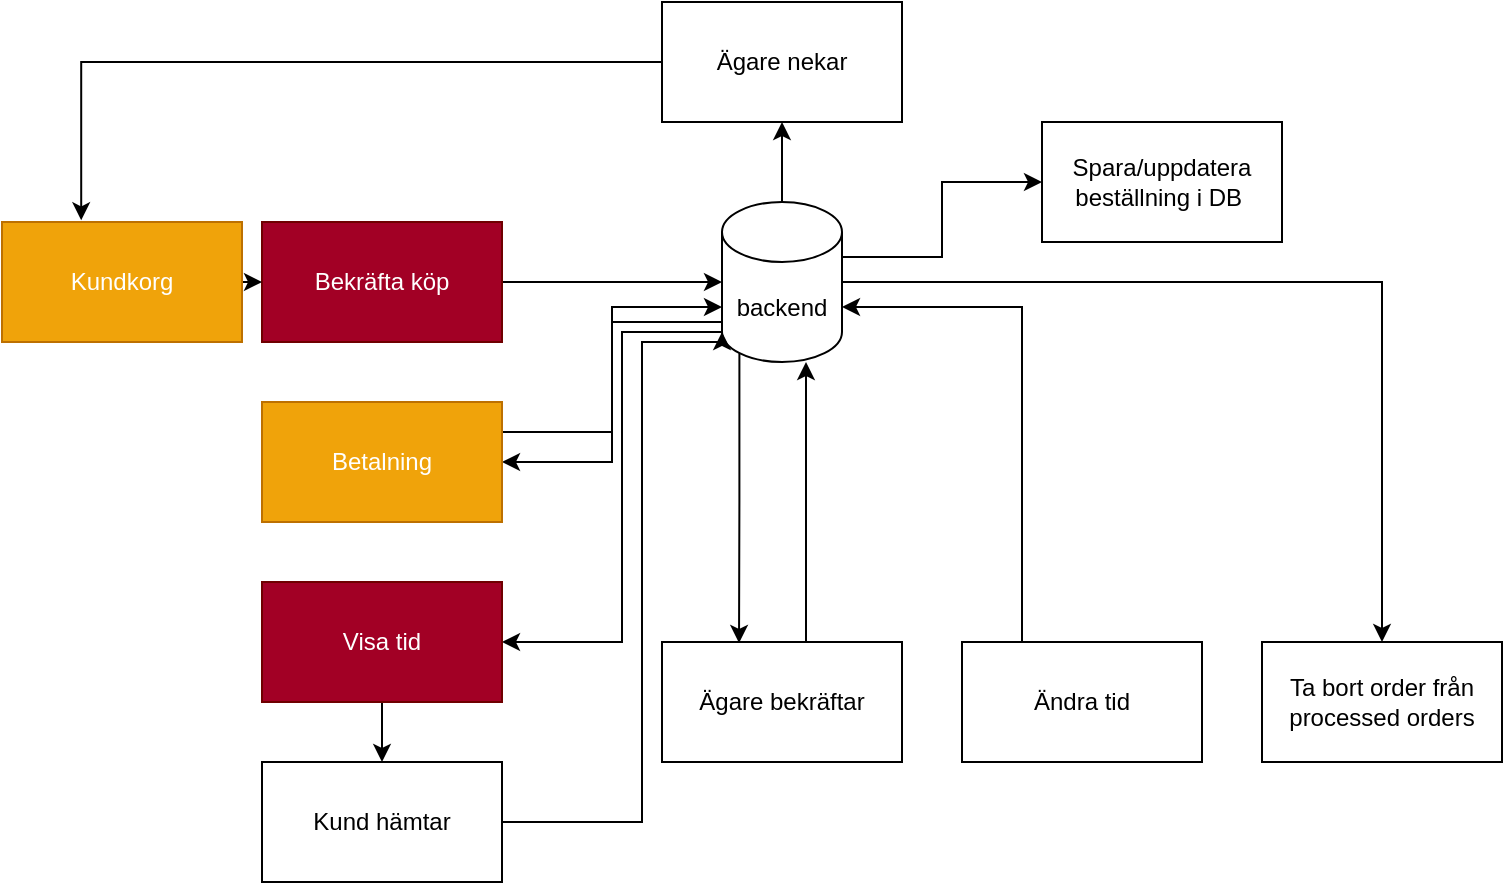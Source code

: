 <mxfile version="14.1.2" type="github">
  <diagram id="v7c_FS2XET6xNcAs-kbf" name="Page-1">
    <mxGraphModel dx="813" dy="436" grid="1" gridSize="10" guides="1" tooltips="1" connect="1" arrows="1" fold="1" page="1" pageScale="1" pageWidth="4681" pageHeight="3300" math="0" shadow="0">
      <root>
        <mxCell id="0" />
        <mxCell id="1" parent="0" />
        <mxCell id="Hwfoj4QnNgd2OLfH7DOn-2" style="edgeStyle=orthogonalEdgeStyle;rounded=0;orthogonalLoop=1;jettySize=auto;html=1;" edge="1" parent="1" source="Hwfoj4QnNgd2OLfH7DOn-1">
          <mxGeometry relative="1" as="geometry">
            <mxPoint x="360" y="180" as="targetPoint" />
          </mxGeometry>
        </mxCell>
        <mxCell id="Hwfoj4QnNgd2OLfH7DOn-1" value="Bekräfta köp" style="rounded=0;whiteSpace=wrap;html=1;fillColor=#a20025;strokeColor=#6F0000;fontColor=#ffffff;" vertex="1" parent="1">
          <mxGeometry x="130" y="150" width="120" height="60" as="geometry" />
        </mxCell>
        <mxCell id="Hwfoj4QnNgd2OLfH7DOn-5" style="edgeStyle=orthogonalEdgeStyle;rounded=0;orthogonalLoop=1;jettySize=auto;html=1;exitX=0.145;exitY=1;exitDx=0;exitDy=-4.35;exitPerimeter=0;entryX=0.321;entryY=0.008;entryDx=0;entryDy=0;entryPerimeter=0;" edge="1" parent="1" source="Hwfoj4QnNgd2OLfH7DOn-3" target="Hwfoj4QnNgd2OLfH7DOn-4">
          <mxGeometry relative="1" as="geometry" />
        </mxCell>
        <mxCell id="Hwfoj4QnNgd2OLfH7DOn-8" style="edgeStyle=orthogonalEdgeStyle;rounded=0;orthogonalLoop=1;jettySize=auto;html=1;exitX=0;exitY=1;exitDx=0;exitDy=-15;exitPerimeter=0;entryX=1;entryY=0.5;entryDx=0;entryDy=0;" edge="1" parent="1" source="Hwfoj4QnNgd2OLfH7DOn-3" target="Hwfoj4QnNgd2OLfH7DOn-7">
          <mxGeometry relative="1" as="geometry">
            <Array as="points">
              <mxPoint x="360" y="200" />
              <mxPoint x="305" y="200" />
              <mxPoint x="305" y="270" />
            </Array>
          </mxGeometry>
        </mxCell>
        <mxCell id="Hwfoj4QnNgd2OLfH7DOn-10" style="edgeStyle=orthogonalEdgeStyle;rounded=0;orthogonalLoop=1;jettySize=auto;html=1;exitX=0;exitY=1;exitDx=0;exitDy=-15;exitPerimeter=0;entryX=1;entryY=0.5;entryDx=0;entryDy=0;" edge="1" parent="1" source="Hwfoj4QnNgd2OLfH7DOn-3" target="Hwfoj4QnNgd2OLfH7DOn-9">
          <mxGeometry relative="1" as="geometry">
            <Array as="points">
              <mxPoint x="310" y="205" />
              <mxPoint x="310" y="360" />
            </Array>
          </mxGeometry>
        </mxCell>
        <mxCell id="Hwfoj4QnNgd2OLfH7DOn-15" style="edgeStyle=orthogonalEdgeStyle;rounded=0;orthogonalLoop=1;jettySize=auto;html=1;exitX=0.5;exitY=0;exitDx=0;exitDy=0;exitPerimeter=0;entryX=0.5;entryY=1;entryDx=0;entryDy=0;" edge="1" parent="1" source="Hwfoj4QnNgd2OLfH7DOn-3" target="Hwfoj4QnNgd2OLfH7DOn-14">
          <mxGeometry relative="1" as="geometry" />
        </mxCell>
        <mxCell id="Hwfoj4QnNgd2OLfH7DOn-22" style="edgeStyle=orthogonalEdgeStyle;rounded=0;orthogonalLoop=1;jettySize=auto;html=1;exitX=1;exitY=0;exitDx=0;exitDy=27.5;exitPerimeter=0;entryX=0;entryY=0.5;entryDx=0;entryDy=0;" edge="1" parent="1" source="Hwfoj4QnNgd2OLfH7DOn-3" target="Hwfoj4QnNgd2OLfH7DOn-21">
          <mxGeometry relative="1" as="geometry" />
        </mxCell>
        <mxCell id="Hwfoj4QnNgd2OLfH7DOn-26" style="edgeStyle=orthogonalEdgeStyle;rounded=0;orthogonalLoop=1;jettySize=auto;html=1;exitX=1;exitY=0.5;exitDx=0;exitDy=0;exitPerimeter=0;entryX=0.5;entryY=0;entryDx=0;entryDy=0;" edge="1" parent="1" source="Hwfoj4QnNgd2OLfH7DOn-3" target="Hwfoj4QnNgd2OLfH7DOn-25">
          <mxGeometry relative="1" as="geometry" />
        </mxCell>
        <mxCell id="Hwfoj4QnNgd2OLfH7DOn-3" value="backend" style="shape=cylinder3;whiteSpace=wrap;html=1;boundedLbl=1;backgroundOutline=1;size=15;" vertex="1" parent="1">
          <mxGeometry x="360" y="140" width="60" height="80" as="geometry" />
        </mxCell>
        <mxCell id="Hwfoj4QnNgd2OLfH7DOn-6" style="edgeStyle=orthogonalEdgeStyle;rounded=0;orthogonalLoop=1;jettySize=auto;html=1;exitX=0.75;exitY=0;exitDx=0;exitDy=0;" edge="1" parent="1" source="Hwfoj4QnNgd2OLfH7DOn-4">
          <mxGeometry relative="1" as="geometry">
            <mxPoint x="402" y="220" as="targetPoint" />
            <Array as="points">
              <mxPoint x="402" y="360" />
            </Array>
          </mxGeometry>
        </mxCell>
        <mxCell id="Hwfoj4QnNgd2OLfH7DOn-4" value="Ägare bekräftar" style="rounded=0;whiteSpace=wrap;html=1;" vertex="1" parent="1">
          <mxGeometry x="330" y="360" width="120" height="60" as="geometry" />
        </mxCell>
        <mxCell id="Hwfoj4QnNgd2OLfH7DOn-13" style="edgeStyle=orthogonalEdgeStyle;rounded=0;orthogonalLoop=1;jettySize=auto;html=1;exitX=1;exitY=0.25;exitDx=0;exitDy=0;entryX=0;entryY=0;entryDx=0;entryDy=52.5;entryPerimeter=0;" edge="1" parent="1" source="Hwfoj4QnNgd2OLfH7DOn-7" target="Hwfoj4QnNgd2OLfH7DOn-3">
          <mxGeometry relative="1" as="geometry" />
        </mxCell>
        <mxCell id="Hwfoj4QnNgd2OLfH7DOn-7" value="Betalning" style="rounded=0;whiteSpace=wrap;html=1;fillColor=#f0a30a;strokeColor=#BD7000;fontColor=#ffffff;" vertex="1" parent="1">
          <mxGeometry x="130" y="240" width="120" height="60" as="geometry" />
        </mxCell>
        <mxCell id="Hwfoj4QnNgd2OLfH7DOn-28" style="edgeStyle=orthogonalEdgeStyle;rounded=0;orthogonalLoop=1;jettySize=auto;html=1;exitX=0.5;exitY=1;exitDx=0;exitDy=0;entryX=0.5;entryY=0;entryDx=0;entryDy=0;" edge="1" parent="1" source="Hwfoj4QnNgd2OLfH7DOn-9" target="Hwfoj4QnNgd2OLfH7DOn-23">
          <mxGeometry relative="1" as="geometry" />
        </mxCell>
        <mxCell id="Hwfoj4QnNgd2OLfH7DOn-9" value="Visa tid" style="rounded=0;whiteSpace=wrap;html=1;fillColor=#a20025;strokeColor=#6F0000;fontColor=#ffffff;" vertex="1" parent="1">
          <mxGeometry x="130" y="330" width="120" height="60" as="geometry" />
        </mxCell>
        <mxCell id="Hwfoj4QnNgd2OLfH7DOn-12" style="edgeStyle=orthogonalEdgeStyle;rounded=0;orthogonalLoop=1;jettySize=auto;html=1;exitX=0.25;exitY=0;exitDx=0;exitDy=0;entryX=1;entryY=0;entryDx=0;entryDy=52.5;entryPerimeter=0;" edge="1" parent="1" source="Hwfoj4QnNgd2OLfH7DOn-11" target="Hwfoj4QnNgd2OLfH7DOn-3">
          <mxGeometry relative="1" as="geometry" />
        </mxCell>
        <mxCell id="Hwfoj4QnNgd2OLfH7DOn-11" value="Ändra tid" style="rounded=0;whiteSpace=wrap;html=1;" vertex="1" parent="1">
          <mxGeometry x="480" y="360" width="120" height="60" as="geometry" />
        </mxCell>
        <mxCell id="Hwfoj4QnNgd2OLfH7DOn-18" style="edgeStyle=orthogonalEdgeStyle;rounded=0;orthogonalLoop=1;jettySize=auto;html=1;exitX=0;exitY=0.5;exitDx=0;exitDy=0;entryX=0.33;entryY=-0.014;entryDx=0;entryDy=0;entryPerimeter=0;" edge="1" parent="1" source="Hwfoj4QnNgd2OLfH7DOn-14" target="Hwfoj4QnNgd2OLfH7DOn-19">
          <mxGeometry relative="1" as="geometry">
            <mxPoint x="40" y="140" as="targetPoint" />
          </mxGeometry>
        </mxCell>
        <mxCell id="Hwfoj4QnNgd2OLfH7DOn-14" value="Ägare nekar" style="rounded=0;whiteSpace=wrap;html=1;" vertex="1" parent="1">
          <mxGeometry x="330" y="40" width="120" height="60" as="geometry" />
        </mxCell>
        <mxCell id="Hwfoj4QnNgd2OLfH7DOn-20" style="edgeStyle=orthogonalEdgeStyle;rounded=0;orthogonalLoop=1;jettySize=auto;html=1;exitX=1;exitY=0.5;exitDx=0;exitDy=0;entryX=0;entryY=0.5;entryDx=0;entryDy=0;" edge="1" parent="1" source="Hwfoj4QnNgd2OLfH7DOn-19" target="Hwfoj4QnNgd2OLfH7DOn-1">
          <mxGeometry relative="1" as="geometry" />
        </mxCell>
        <mxCell id="Hwfoj4QnNgd2OLfH7DOn-19" value="Kundkorg" style="rounded=0;whiteSpace=wrap;html=1;fillColor=#f0a30a;strokeColor=#BD7000;fontColor=#ffffff;" vertex="1" parent="1">
          <mxGeometry y="150" width="120" height="60" as="geometry" />
        </mxCell>
        <mxCell id="Hwfoj4QnNgd2OLfH7DOn-21" value="Spara/uppdatera beställning i DB&amp;nbsp;" style="rounded=0;whiteSpace=wrap;html=1;" vertex="1" parent="1">
          <mxGeometry x="520" y="100" width="120" height="60" as="geometry" />
        </mxCell>
        <mxCell id="Hwfoj4QnNgd2OLfH7DOn-24" style="edgeStyle=orthogonalEdgeStyle;rounded=0;orthogonalLoop=1;jettySize=auto;html=1;exitX=1;exitY=0.5;exitDx=0;exitDy=0;entryX=0;entryY=1;entryDx=0;entryDy=-15;entryPerimeter=0;" edge="1" parent="1" source="Hwfoj4QnNgd2OLfH7DOn-23" target="Hwfoj4QnNgd2OLfH7DOn-3">
          <mxGeometry relative="1" as="geometry">
            <mxPoint x="320" y="220" as="targetPoint" />
            <Array as="points">
              <mxPoint x="320" y="450" />
              <mxPoint x="320" y="210" />
              <mxPoint x="360" y="210" />
            </Array>
          </mxGeometry>
        </mxCell>
        <mxCell id="Hwfoj4QnNgd2OLfH7DOn-23" value="Kund hämtar" style="rounded=0;whiteSpace=wrap;html=1;" vertex="1" parent="1">
          <mxGeometry x="130" y="420" width="120" height="60" as="geometry" />
        </mxCell>
        <mxCell id="Hwfoj4QnNgd2OLfH7DOn-25" value="Ta bort order från processed orders" style="rounded=0;whiteSpace=wrap;html=1;" vertex="1" parent="1">
          <mxGeometry x="630" y="360" width="120" height="60" as="geometry" />
        </mxCell>
      </root>
    </mxGraphModel>
  </diagram>
</mxfile>
